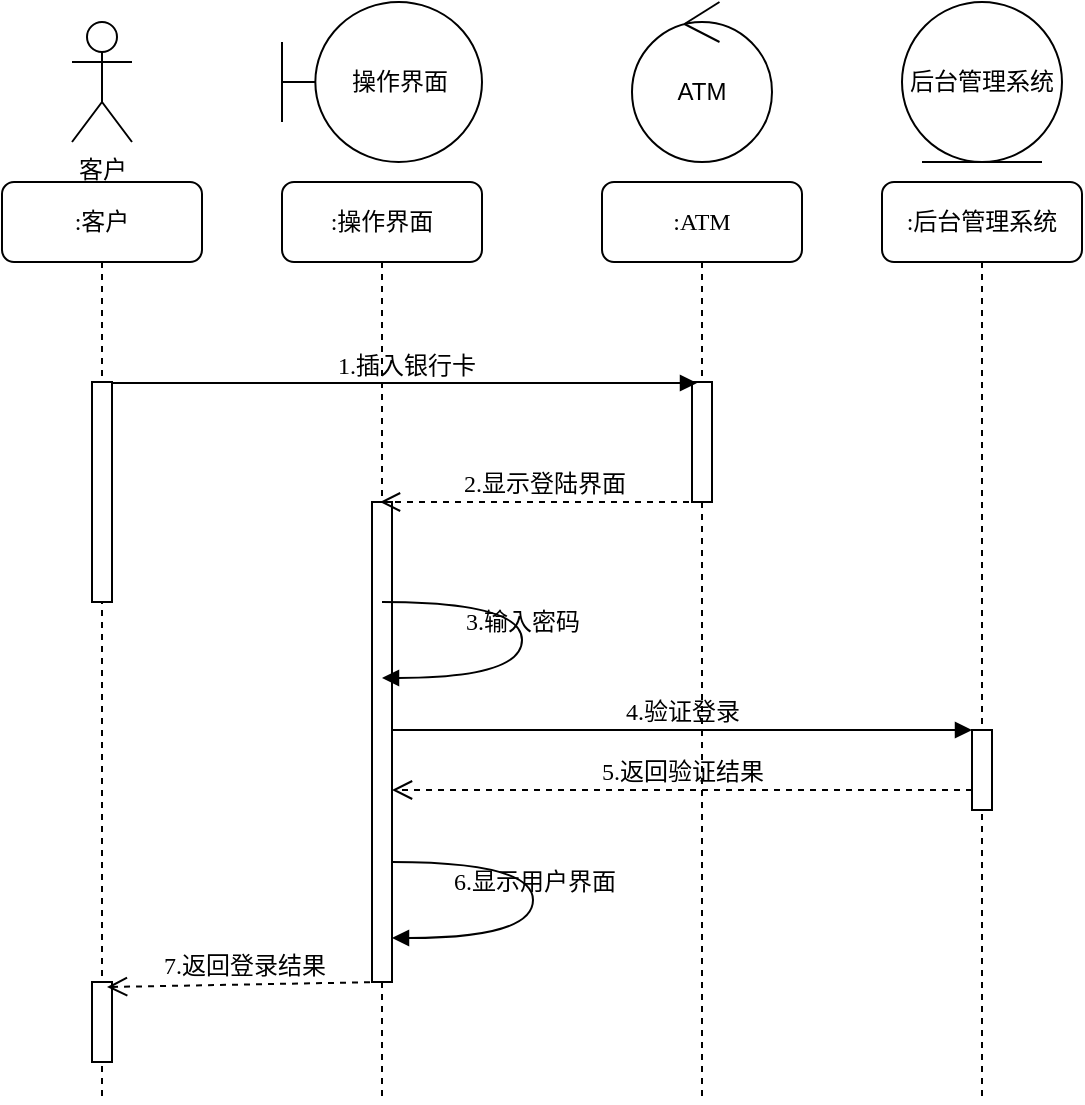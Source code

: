 <mxfile version="16.6.1" type="device"><diagram name="Page-1" id="13e1069c-82ec-6db2-03f1-153e76fe0fe0"><mxGraphModel dx="1002" dy="658" grid="1" gridSize="10" guides="1" tooltips="1" connect="1" arrows="1" fold="1" page="1" pageScale="1" pageWidth="1169" pageHeight="827" background="none" math="0" shadow="0"><root><mxCell id="0"/><mxCell id="1" parent="0"/><mxCell id="7baba1c4bc27f4b0-2" value=":操作界面" style="shape=umlLifeline;perimeter=lifelinePerimeter;whiteSpace=wrap;html=1;container=1;collapsible=0;recursiveResize=0;outlineConnect=0;rounded=1;shadow=0;comic=0;labelBackgroundColor=none;strokeWidth=1;fontFamily=Verdana;fontSize=12;align=center;" parent="1" vertex="1"><mxGeometry x="240" y="140" width="100" height="460" as="geometry"/></mxCell><mxCell id="7baba1c4bc27f4b0-10" value="" style="html=1;points=[];perimeter=orthogonalPerimeter;rounded=0;shadow=0;comic=0;labelBackgroundColor=none;strokeWidth=1;fontFamily=Verdana;fontSize=12;align=center;" parent="7baba1c4bc27f4b0-2" vertex="1"><mxGeometry x="45" y="160" width="10" height="240" as="geometry"/></mxCell><mxCell id="krtXPOYTVXyJJNXq8KOw-7" value="6.显示用户界面" style="html=1;verticalAlign=bottom;endArrow=block;labelBackgroundColor=none;fontFamily=Verdana;fontSize=12;elbow=vertical;edgeStyle=orthogonalEdgeStyle;curved=1;" parent="7baba1c4bc27f4b0-2" edge="1"><mxGeometry relative="1" as="geometry"><mxPoint x="55" y="340" as="sourcePoint"/><mxPoint x="55" y="378" as="targetPoint"/><Array as="points"><mxPoint x="125.5" y="340"/><mxPoint x="125.5" y="378"/></Array></mxGeometry></mxCell><mxCell id="7baba1c4bc27f4b0-3" value=":ATM" style="shape=umlLifeline;perimeter=lifelinePerimeter;whiteSpace=wrap;html=1;container=1;collapsible=0;recursiveResize=0;outlineConnect=0;rounded=1;shadow=0;comic=0;labelBackgroundColor=none;strokeWidth=1;fontFamily=Verdana;fontSize=12;align=center;" parent="1" vertex="1"><mxGeometry x="400" y="140" width="100" height="460" as="geometry"/></mxCell><mxCell id="7baba1c4bc27f4b0-13" value="" style="html=1;points=[];perimeter=orthogonalPerimeter;rounded=0;shadow=0;comic=0;labelBackgroundColor=none;strokeWidth=1;fontFamily=Verdana;fontSize=12;align=center;" parent="7baba1c4bc27f4b0-3" vertex="1"><mxGeometry x="45" y="100" width="10" height="60" as="geometry"/></mxCell><mxCell id="7baba1c4bc27f4b0-20" value="4.验证登录" style="html=1;verticalAlign=bottom;endArrow=block;entryX=0;entryY=0;labelBackgroundColor=none;fontFamily=Verdana;fontSize=12;edgeStyle=elbowEdgeStyle;elbow=vertical;" parent="7baba1c4bc27f4b0-3" target="7baba1c4bc27f4b0-19" edge="1"><mxGeometry relative="1" as="geometry"><mxPoint x="-105" y="274" as="sourcePoint"/></mxGeometry></mxCell><mxCell id="7baba1c4bc27f4b0-21" value="5.返回验证结果" style="html=1;verticalAlign=bottom;endArrow=open;dashed=1;endSize=8;labelBackgroundColor=none;fontFamily=Verdana;fontSize=12;edgeStyle=elbowEdgeStyle;elbow=vertical;" parent="7baba1c4bc27f4b0-3" source="7baba1c4bc27f4b0-19" edge="1"><mxGeometry relative="1" as="geometry"><mxPoint x="-105" y="304" as="targetPoint"/><Array as="points"><mxPoint x="-30" y="304"/><mxPoint y="304"/></Array></mxGeometry></mxCell><mxCell id="7baba1c4bc27f4b0-4" value=":后台管理系统" style="shape=umlLifeline;perimeter=lifelinePerimeter;whiteSpace=wrap;html=1;container=1;collapsible=0;recursiveResize=0;outlineConnect=0;rounded=1;shadow=0;comic=0;labelBackgroundColor=none;strokeWidth=1;fontFamily=Verdana;fontSize=12;align=center;" parent="1" vertex="1"><mxGeometry x="540" y="140" width="100" height="460" as="geometry"/></mxCell><mxCell id="7baba1c4bc27f4b0-19" value="" style="html=1;points=[];perimeter=orthogonalPerimeter;rounded=0;shadow=0;comic=0;labelBackgroundColor=none;strokeWidth=1;fontFamily=Verdana;fontSize=12;align=center;" parent="7baba1c4bc27f4b0-4" vertex="1"><mxGeometry x="45" y="274" width="10" height="40" as="geometry"/></mxCell><mxCell id="7baba1c4bc27f4b0-8" value=":客户" style="shape=umlLifeline;perimeter=lifelinePerimeter;whiteSpace=wrap;html=1;container=1;collapsible=0;recursiveResize=0;outlineConnect=0;rounded=1;shadow=0;comic=0;labelBackgroundColor=none;strokeWidth=1;fontFamily=Verdana;fontSize=12;align=center;" parent="1" vertex="1"><mxGeometry x="100" y="140" width="100" height="460" as="geometry"/></mxCell><mxCell id="7baba1c4bc27f4b0-9" value="" style="html=1;points=[];perimeter=orthogonalPerimeter;rounded=0;shadow=0;comic=0;labelBackgroundColor=none;strokeWidth=1;fontFamily=Verdana;fontSize=12;align=center;" parent="7baba1c4bc27f4b0-8" vertex="1"><mxGeometry x="45" y="100" width="10" height="110" as="geometry"/></mxCell><mxCell id="krtXPOYTVXyJJNXq8KOw-9" value="" style="html=1;points=[];perimeter=orthogonalPerimeter;rounded=0;shadow=0;comic=0;labelBackgroundColor=none;strokeWidth=1;fontFamily=Verdana;fontSize=12;align=center;" parent="7baba1c4bc27f4b0-8" vertex="1"><mxGeometry x="45" y="400" width="10" height="40" as="geometry"/></mxCell><mxCell id="7baba1c4bc27f4b0-11" value="1.插入银行卡" style="html=1;verticalAlign=bottom;endArrow=block;labelBackgroundColor=none;fontFamily=Verdana;fontSize=12;edgeStyle=elbowEdgeStyle;elbow=vertical;entryX=0.25;entryY=0.007;entryDx=0;entryDy=0;entryPerimeter=0;" parent="1" source="7baba1c4bc27f4b0-9" target="7baba1c4bc27f4b0-13" edge="1"><mxGeometry relative="1" as="geometry"><mxPoint x="220" y="250" as="sourcePoint"/><mxPoint x="220" y="250" as="targetPoint"/><mxPoint as="offset"/></mxGeometry></mxCell><mxCell id="krtXPOYTVXyJJNXq8KOw-1" value="2.显示登陆界面" style="html=1;verticalAlign=bottom;endArrow=open;dashed=1;endSize=8;labelBackgroundColor=none;fontFamily=Verdana;fontSize=12;edgeStyle=elbowEdgeStyle;elbow=vertical;" parent="1" source="7baba1c4bc27f4b0-3" edge="1"><mxGeometry x="-0.009" relative="1" as="geometry"><mxPoint x="289" y="300" as="targetPoint"/><Array as="points"><mxPoint x="400" y="300"/></Array><mxPoint x="431" y="301" as="sourcePoint"/><mxPoint x="1" as="offset"/></mxGeometry></mxCell><mxCell id="krtXPOYTVXyJJNXq8KOw-2" value="3.输入密码" style="html=1;verticalAlign=bottom;endArrow=block;labelBackgroundColor=none;fontFamily=Verdana;fontSize=12;elbow=vertical;edgeStyle=orthogonalEdgeStyle;curved=1;" parent="1" source="7baba1c4bc27f4b0-2" target="7baba1c4bc27f4b0-2" edge="1"><mxGeometry relative="1" as="geometry"><mxPoint x="350" y="350" as="sourcePoint"/><mxPoint x="360" y="388" as="targetPoint"/><Array as="points"><mxPoint x="360" y="350"/><mxPoint x="360" y="388"/></Array></mxGeometry></mxCell><mxCell id="krtXPOYTVXyJJNXq8KOw-3" value="客户" style="shape=umlActor;verticalLabelPosition=bottom;verticalAlign=top;html=1;" parent="1" vertex="1"><mxGeometry x="135" y="60" width="30" height="60" as="geometry"/></mxCell><mxCell id="krtXPOYTVXyJJNXq8KOw-4" value="操作界面" style="shape=umlBoundary;whiteSpace=wrap;html=1;" parent="1" vertex="1"><mxGeometry x="240" y="50" width="100" height="80" as="geometry"/></mxCell><mxCell id="krtXPOYTVXyJJNXq8KOw-5" value="ATM" style="ellipse;shape=umlControl;whiteSpace=wrap;html=1;" parent="1" vertex="1"><mxGeometry x="415" y="50" width="70" height="80" as="geometry"/></mxCell><mxCell id="krtXPOYTVXyJJNXq8KOw-6" value="后台管理系统" style="ellipse;shape=umlEntity;whiteSpace=wrap;html=1;" parent="1" vertex="1"><mxGeometry x="550" y="50" width="80" height="80" as="geometry"/></mxCell><mxCell id="krtXPOYTVXyJJNXq8KOw-8" value="7.返回登录结果" style="html=1;verticalAlign=bottom;endArrow=open;dashed=1;endSize=8;labelBackgroundColor=none;fontFamily=Verdana;fontSize=12;elbow=vertical;exitX=0.5;exitY=1;exitDx=0;exitDy=0;exitPerimeter=0;entryX=0.75;entryY=0.063;entryDx=0;entryDy=0;entryPerimeter=0;" parent="1" source="7baba1c4bc27f4b0-10" target="krtXPOYTVXyJJNXq8KOw-9" edge="1"><mxGeometry relative="1" as="geometry"><mxPoint x="200" y="540" as="targetPoint"/><mxPoint x="280" y="540" as="sourcePoint"/></mxGeometry></mxCell></root></mxGraphModel></diagram></mxfile>